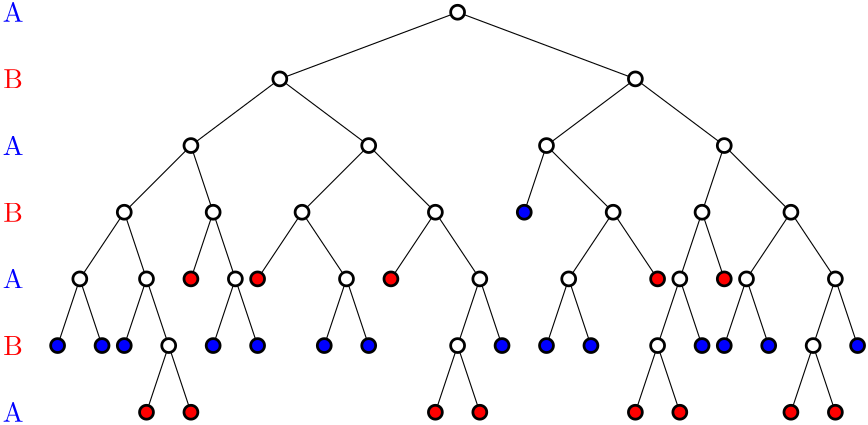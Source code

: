 <?xml version="1.0"?>
<!DOCTYPE ipe SYSTEM "ipe.dtd">
<ipe version="70005" creator="Ipe 7.1.5">
<info created="D:20140608142102" modified="D:20140608151057"/>
<ipestyle name="basic">
<symbol name="arrow/arc(spx)">
<path stroke="sym-stroke" fill="sym-stroke" pen="sym-pen">
0 0 m
-1 0.333 l
-1 -0.333 l
h
</path>
</symbol>
<symbol name="arrow/farc(spx)">
<path stroke="sym-stroke" fill="white" pen="sym-pen">
0 0 m
-1 0.333 l
-1 -0.333 l
h
</path>
</symbol>
<symbol name="mark/circle(sx)" transformations="translations">
<path fill="sym-stroke">
0.6 0 0 0.6 0 0 e
0.4 0 0 0.4 0 0 e
</path>
</symbol>
<symbol name="mark/disk(sx)" transformations="translations">
<path fill="sym-stroke">
0.6 0 0 0.6 0 0 e
</path>
</symbol>
<symbol name="mark/fdisk(sfx)" transformations="translations">
<group>
<path fill="sym-fill">
0.5 0 0 0.5 0 0 e
</path>
<path fill="sym-stroke" fillrule="eofill">
0.6 0 0 0.6 0 0 e
0.4 0 0 0.4 0 0 e
</path>
</group>
</symbol>
<symbol name="mark/box(sx)" transformations="translations">
<path fill="sym-stroke" fillrule="eofill">
-0.6 -0.6 m
0.6 -0.6 l
0.6 0.6 l
-0.6 0.6 l
h
-0.4 -0.4 m
0.4 -0.4 l
0.4 0.4 l
-0.4 0.4 l
h
</path>
</symbol>
<symbol name="mark/square(sx)" transformations="translations">
<path fill="sym-stroke">
-0.6 -0.6 m
0.6 -0.6 l
0.6 0.6 l
-0.6 0.6 l
h
</path>
</symbol>
<symbol name="mark/fsquare(sfx)" transformations="translations">
<group>
<path fill="sym-fill">
-0.5 -0.5 m
0.5 -0.5 l
0.5 0.5 l
-0.5 0.5 l
h
</path>
<path fill="sym-stroke" fillrule="eofill">
-0.6 -0.6 m
0.6 -0.6 l
0.6 0.6 l
-0.6 0.6 l
h
-0.4 -0.4 m
0.4 -0.4 l
0.4 0.4 l
-0.4 0.4 l
h
</path>
</group>
</symbol>
<symbol name="mark/cross(sx)" transformations="translations">
<group>
<path fill="sym-stroke">
-0.43 -0.57 m
0.57 0.43 l
0.43 0.57 l
-0.57 -0.43 l
h
</path>
<path fill="sym-stroke">
-0.43 0.57 m
0.57 -0.43 l
0.43 -0.57 l
-0.57 0.43 l
h
</path>
</group>
</symbol>
<symbol name="arrow/fnormal(spx)">
<path stroke="sym-stroke" fill="white" pen="sym-pen">
0 0 m
-1 0.333 l
-1 -0.333 l
h
</path>
</symbol>
<symbol name="arrow/pointed(spx)">
<path stroke="sym-stroke" fill="sym-stroke" pen="sym-pen">
0 0 m
-1 0.333 l
-0.8 0 l
-1 -0.333 l
h
</path>
</symbol>
<symbol name="arrow/fpointed(spx)">
<path stroke="sym-stroke" fill="white" pen="sym-pen">
0 0 m
-1 0.333 l
-0.8 0 l
-1 -0.333 l
h
</path>
</symbol>
<symbol name="arrow/linear(spx)">
<path stroke="sym-stroke" pen="sym-pen">
-1 0.333 m
0 0 l
-1 -0.333 l
</path>
</symbol>
<symbol name="arrow/fdouble(spx)">
<path stroke="sym-stroke" fill="white" pen="sym-pen">
0 0 m
-1 0.333 l
-1 -0.333 l
h
-1 0 m
-2 0.333 l
-2 -0.333 l
h
</path>
</symbol>
<symbol name="arrow/double(spx)">
<path stroke="sym-stroke" fill="sym-stroke" pen="sym-pen">
0 0 m
-1 0.333 l
-1 -0.333 l
h
-1 0 m
-2 0.333 l
-2 -0.333 l
h
</path>
</symbol>
<pen name="heavier" value="0.8"/>
<pen name="fat" value="1.2"/>
<pen name="ultrafat" value="2"/>
<symbolsize name="large" value="5"/>
<symbolsize name="small" value="2"/>
<symbolsize name="tiny" value="1.1"/>
<arrowsize name="large" value="10"/>
<arrowsize name="small" value="5"/>
<arrowsize name="tiny" value="3"/>
<color name="red" value="1 0 0"/>
<color name="green" value="0 1 0"/>
<color name="blue" value="0 0 1"/>
<color name="yellow" value="1 1 0"/>
<color name="orange" value="1 0.647 0"/>
<color name="gold" value="1 0.843 0"/>
<color name="purple" value="0.627 0.125 0.941"/>
<color name="gray" value="0.745"/>
<color name="brown" value="0.647 0.165 0.165"/>
<color name="navy" value="0 0 0.502"/>
<color name="pink" value="1 0.753 0.796"/>
<color name="seagreen" value="0.18 0.545 0.341"/>
<color name="turquoise" value="0.251 0.878 0.816"/>
<color name="violet" value="0.933 0.51 0.933"/>
<color name="darkblue" value="0 0 0.545"/>
<color name="darkcyan" value="0 0.545 0.545"/>
<color name="darkgray" value="0.663"/>
<color name="darkgreen" value="0 0.392 0"/>
<color name="darkmagenta" value="0.545 0 0.545"/>
<color name="darkorange" value="1 0.549 0"/>
<color name="darkred" value="0.545 0 0"/>
<color name="lightblue" value="0.678 0.847 0.902"/>
<color name="lightcyan" value="0.878 1 1"/>
<color name="lightgray" value="0.827"/>
<color name="lightgreen" value="0.565 0.933 0.565"/>
<color name="lightyellow" value="1 1 0.878"/>
<dashstyle name="dashed" value="[4] 0"/>
<dashstyle name="dotted" value="[1 3] 0"/>
<dashstyle name="dash dotted" value="[4 2 1 2] 0"/>
<dashstyle name="dash dot dotted" value="[4 2 1 2 1 2] 0"/>
<textsize name="large" value="\large"/>
<textsize name="Large" value="\Large"/>
<textsize name="LARGE" value="\LARGE"/>
<textsize name="huge" value="\huge"/>
<textsize name="Huge" value="\Huge"/>
<textsize name="small" value="\small"/>
<textsize name="footnote" value="\footnotesize"/>
<textsize name="tiny" value="\tiny"/>
<textstyle name="center" begin="\begin{center}" end="\end{center}"/>
<textstyle name="itemize" begin="\begin{itemize}" end="\end{itemize}"/>
<textstyle name="item" begin="\begin{itemize}\item{}" end="\end{itemize}"/>
<gridsize name="4 pts" value="4"/>
<gridsize name="8 pts (~3 mm)" value="8"/>
<gridsize name="16 pts (~6 mm)" value="16"/>
<gridsize name="32 pts (~12 mm)" value="32"/>
<gridsize name="10 pts (~3.5 mm)" value="10"/>
<gridsize name="20 pts (~7 mm)" value="20"/>
<gridsize name="14 pts (~5 mm)" value="14"/>
<gridsize name="28 pts (~10 mm)" value="28"/>
<gridsize name="56 pts (~20 mm)" value="56"/>
<anglesize name="90 deg" value="90"/>
<anglesize name="60 deg" value="60"/>
<anglesize name="45 deg" value="45"/>
<anglesize name="30 deg" value="30"/>
<anglesize name="22.5 deg" value="22.5"/>
<tiling name="falling" angle="-60" step="4" width="1"/>
<tiling name="rising" angle="30" step="4" width="1"/>
</ipestyle>
<page>
<layer name="alpha"/>
<view layers="alpha" active="alpha"/>
<group layer="alpha">
<path stroke="black">
256 768 m
192 744 l
</path>
<path stroke="black">
256 768 m
320 744 l
</path>
<path stroke="black">
192 744 m
160 720 l
</path>
<path stroke="black">
192 744 m
224 720 l
</path>
<path stroke="black">
320 744 m
288 720 l
</path>
<path stroke="black">
320 744 m
352 720 l
</path>
<path stroke="black">
160 720 m
136 696 l
</path>
<path stroke="black">
224 720 m
200 696 l
</path>
<path stroke="black">
224 720 m
248 696 l
</path>
<path stroke="black">
288 720 m
312 696 l
</path>
<path stroke="black">
352 720 m
376 696 l
</path>
<path stroke="black">
136 696 m
120 672 l
</path>
<path stroke="black">
136 696 m
144 672 l
</path>
<path stroke="black">
200 696 m
184 672 l
</path>
<path stroke="black">
200 696 m
216 672 l
</path>
<path stroke="black">
248 696 m
232 672 l
</path>
<path stroke="black">
248 696 m
264 672 l
</path>
<path stroke="black">
312 696 m
296 672 l
</path>
<path stroke="black">
312 696 m
328 672 l
</path>
<path stroke="black">
376 696 m
360 672 l
</path>
<path stroke="black">
376 696 m
392 672 l
</path>
<path stroke="black">
352 720 m
344 696 l
</path>
<path stroke="black">
344 696 m
336 672 l
</path>
<path stroke="black">
344 696 m
352 672 l
</path>
<path stroke="black">
288 720 m
280 696 l
</path>
<path stroke="black">
160 720 m
168 696 l
</path>
<path stroke="black">
168 696 m
160 672 l
</path>
<path stroke="black">
168 696 m
176 672 l
176 672 l
</path>
<path stroke="black">
120 672 m
112 648 l
112 648 l
</path>
<path stroke="black">
120 672 m
128 648 l
</path>
<path stroke="black">
144 672 m
136 648 l
</path>
<path stroke="black">
144 672 m
152 648 l
</path>
<path stroke="black">
176 672 m
168 648 l
</path>
<path stroke="black">
176 672 m
184 648 l
</path>
<path stroke="black">
216 672 m
208 648 l
</path>
<path stroke="black">
216 672 m
224 648 l
</path>
<path stroke="black">
264 672 m
256 648 l
</path>
<path stroke="black">
264 672 m
272 648 l
</path>
<path stroke="black">
296 672 m
288 648 l
</path>
<path stroke="black">
296 672 m
304 648 l
</path>
<path stroke="black">
336 672 m
328 648 l
</path>
<path stroke="black">
336 672 m
344 648 l
</path>
<path stroke="black">
360 672 m
352 648 l
</path>
<path stroke="black">
360 672 m
368 648 l
</path>
<path stroke="black">
392 672 m
384 648 l
</path>
<path stroke="black">
392 672 m
400 648 l
</path>
<path stroke="black">
384 648 m
376 624 l
</path>
<path stroke="black">
384 648 m
392 624 l
</path>
<path stroke="black">
328 648 m
320 624 l
</path>
<path stroke="black">
328 648 m
336 624 l
</path>
<path stroke="black">
256 648 m
248 624 l
</path>
<path stroke="black">
256 648 m
264 624 l
</path>
<path stroke="black">
152 648 m
144 624 l
</path>
<path stroke="black">
152 648 m
160 624 l
</path>
</group>
<use name="mark/fdisk(sfx)" pos="256 768" size="large" stroke="black" fill="white"/>
<use name="mark/fdisk(sfx)" pos="192 744" size="large" stroke="black" fill="white"/>
<use name="mark/fdisk(sfx)" pos="320 744" size="large" stroke="black" fill="white"/>
<use name="mark/fdisk(sfx)" pos="160 720" size="large" stroke="black" fill="white"/>
<use name="mark/fdisk(sfx)" pos="224 720" size="large" stroke="black" fill="white"/>
<use name="mark/fdisk(sfx)" pos="288 720" size="large" stroke="black" fill="white"/>
<use name="mark/fdisk(sfx)" pos="352 720" size="large" stroke="black" fill="white"/>
<use name="mark/fdisk(sfx)" pos="136 696" size="large" stroke="black" fill="white"/>
<use name="mark/fdisk(sfx)" pos="168 696" size="large" stroke="black" fill="white"/>
<use name="mark/fdisk(sfx)" pos="200 696" size="large" stroke="black" fill="white"/>
<use name="mark/fdisk(sfx)" pos="248 696" size="large" stroke="black" fill="white"/>
<use name="mark/fdisk(sfx)" pos="280 696" size="large" stroke="black" fill="blue"/>
<use name="mark/fdisk(sfx)" pos="344 696" size="large" stroke="black" fill="white"/>
<use name="mark/fdisk(sfx)" pos="376 696" size="large" stroke="black" fill="white"/>
<use name="mark/fdisk(sfx)" pos="392 672" size="large" stroke="black" fill="white"/>
<use name="mark/fdisk(sfx)" pos="360 672" size="large" stroke="black" fill="white"/>
<use name="mark/fdisk(sfx)" pos="352 672" size="large" stroke="black" fill="red"/>
<use name="mark/fdisk(sfx)" pos="336 672" size="large" stroke="black" fill="white"/>
<use name="mark/fdisk(sfx)" pos="328 672" size="large" stroke="black" fill="red"/>
<use name="mark/fdisk(sfx)" pos="296 672" size="large" stroke="black" fill="white"/>
<use name="mark/fdisk(sfx)" pos="264 672" size="large" stroke="black" fill="white"/>
<use name="mark/fdisk(sfx)" pos="216 672" size="large" stroke="black" fill="white"/>
<use name="mark/fdisk(sfx)" pos="232 672" size="large" stroke="black" fill="red"/>
<use name="mark/fdisk(sfx)" pos="184 672" size="large" stroke="black" fill="red"/>
<use name="mark/fdisk(sfx)" pos="176 672" size="large" stroke="black" fill="white"/>
<use name="mark/fdisk(sfx)" pos="160 672" size="large" stroke="black" fill="red"/>
<use name="mark/fdisk(sfx)" pos="144 672" size="large" stroke="black" fill="white"/>
<use name="mark/fdisk(sfx)" pos="120 672" size="large" stroke="black" fill="white"/>
<text matrix="1 0 0 1 0 24" transformations="translations" pos="96 744" stroke="blue" type="label" halign="center" valign="center">A</text>
<text matrix="1 0 0 1 0 24" transformations="translations" pos="96 720" stroke="red" type="label" halign="center" valign="center">B</text>
<text matrix="1 0 0 1 0 24" transformations="translations" pos="96 696" stroke="blue" type="label" halign="center" valign="center">A</text>
<text matrix="1 0 0 1 0 24" transformations="translations" pos="96 672" stroke="red" type="label" halign="center" valign="center">B</text>
<use name="mark/fdisk(sfx)" pos="112 648" size="large" stroke="black" fill="blue"/>
<use name="mark/fdisk(sfx)" pos="128 648" size="large" stroke="black" fill="blue"/>
<use name="mark/fdisk(sfx)" pos="136 648" size="large" stroke="black" fill="blue"/>
<use name="mark/fdisk(sfx)" pos="152 648" size="large" stroke="black" fill="white"/>
<use name="mark/fdisk(sfx)" pos="168 648" size="large" stroke="black" fill="blue"/>
<use name="mark/fdisk(sfx)" pos="184 648" size="large" stroke="black" fill="blue"/>
<use name="mark/fdisk(sfx)" pos="208 648" size="large" stroke="black" fill="blue"/>
<use name="mark/fdisk(sfx)" pos="224 648" size="large" stroke="black" fill="blue"/>
<use name="mark/fdisk(sfx)" pos="256 648" size="large" stroke="black" fill="white"/>
<use name="mark/fdisk(sfx)" pos="272 648" size="large" stroke="black" fill="blue"/>
<use name="mark/fdisk(sfx)" pos="288 648" size="large" stroke="black" fill="blue"/>
<use name="mark/fdisk(sfx)" pos="304 648" size="large" stroke="black" fill="blue"/>
<use name="mark/fdisk(sfx)" pos="328 648" size="large" stroke="black" fill="white"/>
<use name="mark/fdisk(sfx)" pos="344 648" size="large" stroke="black" fill="blue"/>
<use name="mark/fdisk(sfx)" pos="352 648" size="large" stroke="black" fill="blue"/>
<use name="mark/fdisk(sfx)" pos="368 648" size="large" stroke="black" fill="blue"/>
<use name="mark/fdisk(sfx)" pos="384 648" size="large" stroke="black" fill="white"/>
<use name="mark/fdisk(sfx)" pos="400 648" size="large" stroke="black" fill="blue"/>
<use name="mark/fdisk(sfx)" pos="392 624" size="large" stroke="black" fill="red"/>
<use name="mark/fdisk(sfx)" pos="376 624" size="large" stroke="black" fill="red"/>
<use name="mark/fdisk(sfx)" pos="336 624" size="large" stroke="black" fill="red"/>
<use name="mark/fdisk(sfx)" pos="320 624" size="large" stroke="black" fill="red"/>
<use name="mark/fdisk(sfx)" pos="264 624" size="large" stroke="black" fill="red"/>
<use name="mark/fdisk(sfx)" pos="248 624" size="large" stroke="black" fill="red"/>
<use name="mark/fdisk(sfx)" pos="160 624" size="large" stroke="black" fill="red"/>
<use name="mark/fdisk(sfx)" pos="144 624" size="large" stroke="black" fill="red"/>
<text matrix="1 0 0 1 0 24" transformations="translations" pos="96 648" stroke="blue" type="label" halign="center" valign="center">A</text>
<text matrix="1 0 0 1 0 24" transformations="translations" pos="96 624" stroke="red" type="label" halign="center" valign="center">B</text>
<use name="mark/fdisk(sfx)" pos="312 696" size="large" stroke="black" fill="white"/>
<text matrix="1 0 0 1 0 -120" transformations="translations" pos="96 744" stroke="blue" type="label" halign="center" valign="center">A</text>
</page>
</ipe>
